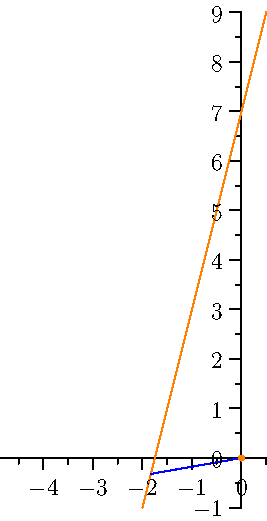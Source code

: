 import graph;

real f(real x) { return 4x+7; }
real le=-2;
real re=0.5;

real theta0 = atan(-1/4)+pi/6;
real theta1 = atan(-1/4)-pi/6;

int imax = 10;

//for(int i=1; i<imax; ++i) {
int i=1;
  currentpicture.erase();
  size(200,260);

  real theta = theta0 + (theta1-theta0)*i/imax;
  real x0 = -7/(4-tan(theta));
  real y0 = f(x0);

  draw(graph(f,-2,0.5),orange);
  draw((0,0)--(x0,y0),blue);
  arrow("$(x,4x+7)$",(x0,y0),NW,invisible);
  dot((0,0),orange);

  xaxis(RightTicks);
  yaxis(LeftTicks);

  shipout("line"+(string)0,"eps");
//}

